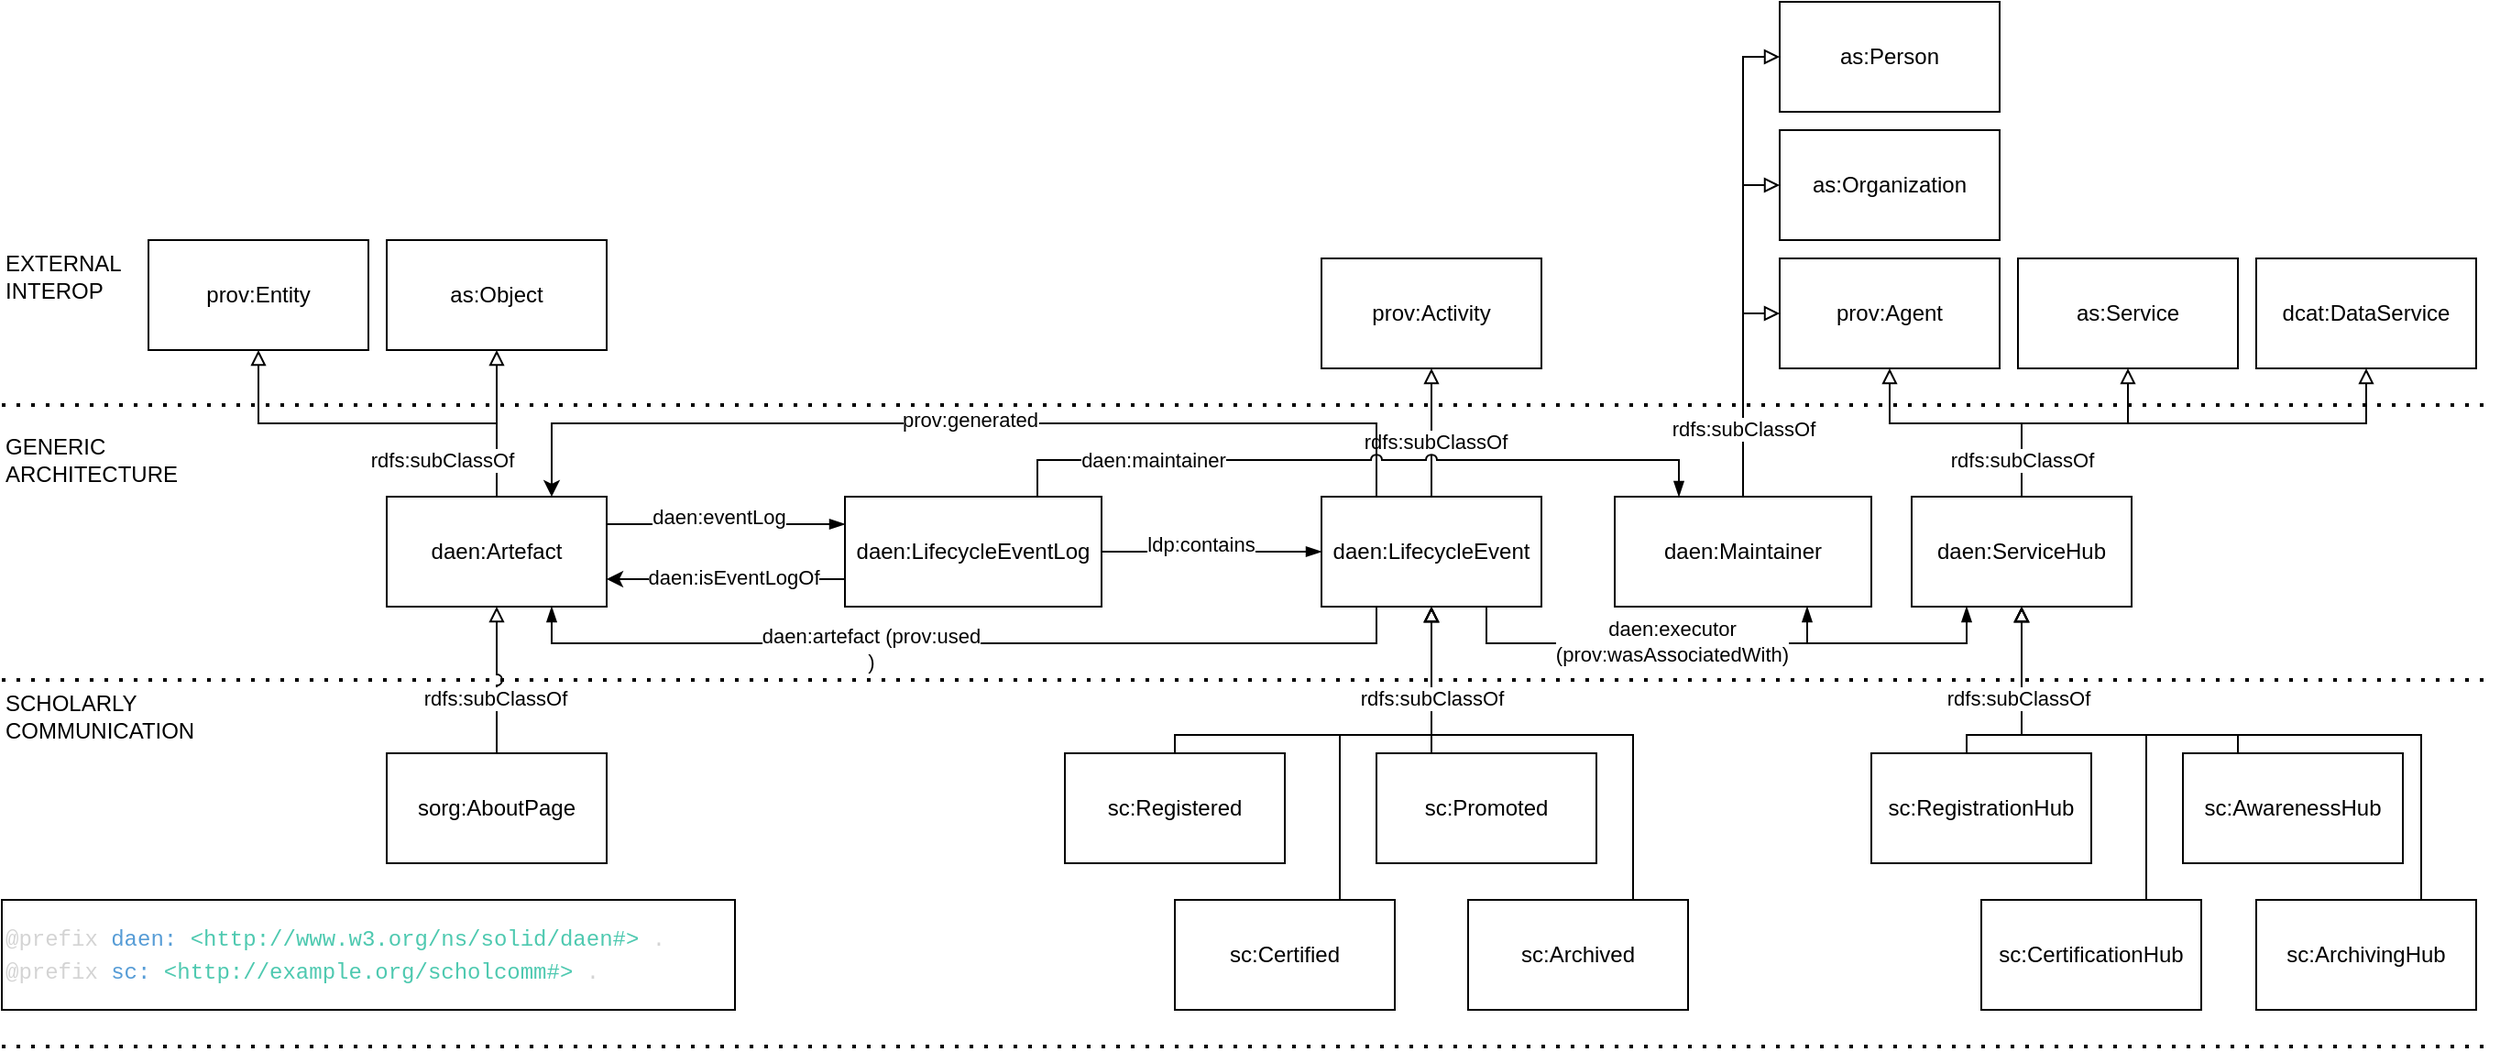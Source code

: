 <mxfile>
    <diagram id="96NRO8-w1tcUMCUkDhEH" name="Page-1">
        <mxGraphModel dx="1515" dy="1813" grid="1" gridSize="10" guides="1" tooltips="1" connect="1" arrows="1" fold="1" page="1" pageScale="1" pageWidth="827" pageHeight="1169" math="0" shadow="0">
            <root>
                <mxCell id="0"/>
                <mxCell id="1" parent="0"/>
                <mxCell id="89" style="edgeStyle=orthogonalEdgeStyle;rounded=0;orthogonalLoop=1;jettySize=auto;html=1;exitX=0.75;exitY=1;exitDx=0;exitDy=0;entryX=0.75;entryY=1;entryDx=0;entryDy=0;endArrow=blockThin;endFill=1;" parent="1" source="4" target="69" edge="1">
                    <mxGeometry relative="1" as="geometry"/>
                </mxCell>
                <mxCell id="2" value="prov:Activity" style="rounded=0;whiteSpace=wrap;html=1;" parent="1" vertex="1">
                    <mxGeometry x="360" y="10" width="120" height="60" as="geometry"/>
                </mxCell>
                <mxCell id="6" style="edgeStyle=orthogonalEdgeStyle;rounded=0;orthogonalLoop=1;jettySize=auto;html=1;exitX=0.5;exitY=0;exitDx=0;exitDy=0;endArrow=block;endFill=0;" parent="1" source="4" target="2" edge="1">
                    <mxGeometry relative="1" as="geometry"/>
                </mxCell>
                <mxCell id="7" value="rdfs:subClassOf" style="edgeLabel;html=1;align=center;verticalAlign=middle;resizable=0;points=[];" parent="6" vertex="1" connectable="0">
                    <mxGeometry x="-0.127" y="-2" relative="1" as="geometry">
                        <mxPoint as="offset"/>
                    </mxGeometry>
                </mxCell>
                <mxCell id="46" style="edgeStyle=orthogonalEdgeStyle;rounded=0;orthogonalLoop=1;jettySize=auto;html=1;exitX=0.75;exitY=1;exitDx=0;exitDy=0;entryX=0.25;entryY=1;entryDx=0;entryDy=0;endArrow=blockThin;endFill=1;" parent="1" source="4" target="11" edge="1">
                    <mxGeometry relative="1" as="geometry"/>
                </mxCell>
                <mxCell id="47" value="daen:executor&lt;br&gt;(prov:wasAssociatedWith)" style="edgeLabel;html=1;align=center;verticalAlign=middle;resizable=0;points=[];" parent="46" vertex="1" connectable="0">
                    <mxGeometry x="-0.024" y="1" relative="1" as="geometry">
                        <mxPoint x="-27" as="offset"/>
                    </mxGeometry>
                </mxCell>
                <mxCell id="4" value="daen:LifecycleEvent" style="rounded=0;whiteSpace=wrap;html=1;" parent="1" vertex="1">
                    <mxGeometry x="360" y="140" width="120" height="60" as="geometry"/>
                </mxCell>
                <mxCell id="8" value="prov:Agent" style="rounded=0;whiteSpace=wrap;html=1;" parent="1" vertex="1">
                    <mxGeometry x="610" y="10" width="120" height="60" as="geometry"/>
                </mxCell>
                <mxCell id="88" style="edgeStyle=orthogonalEdgeStyle;rounded=0;orthogonalLoop=1;jettySize=auto;html=1;exitX=0.5;exitY=0;exitDx=0;exitDy=0;entryX=0.5;entryY=1;entryDx=0;entryDy=0;endArrow=block;endFill=0;" parent="1" source="11" target="87" edge="1">
                    <mxGeometry relative="1" as="geometry">
                        <Array as="points">
                            <mxPoint x="742" y="100"/>
                            <mxPoint x="930" y="100"/>
                        </Array>
                    </mxGeometry>
                </mxCell>
                <mxCell id="11" value="daen:ServiceHub" style="rounded=0;whiteSpace=wrap;html=1;" parent="1" vertex="1">
                    <mxGeometry x="682" y="140" width="120" height="60" as="geometry"/>
                </mxCell>
                <mxCell id="38" style="edgeStyle=orthogonalEdgeStyle;rounded=0;orthogonalLoop=1;jettySize=auto;html=1;exitX=0.25;exitY=0;exitDx=0;exitDy=0;entryX=0.5;entryY=1;entryDx=0;entryDy=0;endArrow=block;endFill=0;" parent="1" source="12" target="11" edge="1">
                    <mxGeometry relative="1" as="geometry">
                        <Array as="points">
                            <mxPoint x="712" y="280"/>
                            <mxPoint x="712" y="270"/>
                            <mxPoint x="742" y="270"/>
                        </Array>
                    </mxGeometry>
                </mxCell>
                <mxCell id="12" value="sc:RegistrationHub" style="rounded=0;whiteSpace=wrap;html=1;" parent="1" vertex="1">
                    <mxGeometry x="660" y="280" width="120" height="60" as="geometry"/>
                </mxCell>
                <mxCell id="14" value="as:Object" style="rounded=0;whiteSpace=wrap;html=1;" parent="1" vertex="1">
                    <mxGeometry x="-150" width="120" height="60" as="geometry"/>
                </mxCell>
                <mxCell id="15" value="as:Service" style="rounded=0;whiteSpace=wrap;html=1;" parent="1" vertex="1">
                    <mxGeometry x="740" y="10" width="120" height="60" as="geometry"/>
                </mxCell>
                <mxCell id="16" style="edgeStyle=orthogonalEdgeStyle;rounded=0;orthogonalLoop=1;jettySize=auto;html=1;exitX=0.5;exitY=0;exitDx=0;exitDy=0;entryX=0.5;entryY=1;entryDx=0;entryDy=0;endArrow=block;endFill=0;" parent="1" source="11" target="15" edge="1">
                    <mxGeometry relative="1" as="geometry">
                        <Array as="points">
                            <mxPoint x="742" y="100"/>
                            <mxPoint x="800" y="100"/>
                        </Array>
                    </mxGeometry>
                </mxCell>
                <mxCell id="9" style="edgeStyle=orthogonalEdgeStyle;rounded=0;orthogonalLoop=1;jettySize=auto;html=1;exitX=0.5;exitY=0;exitDx=0;exitDy=0;endArrow=block;endFill=0;" parent="1" source="11" target="8" edge="1">
                    <mxGeometry relative="1" as="geometry">
                        <Array as="points">
                            <mxPoint x="742" y="100"/>
                            <mxPoint x="670" y="100"/>
                        </Array>
                    </mxGeometry>
                </mxCell>
                <mxCell id="10" value="rdfs:subClassOf" style="edgeLabel;html=1;align=center;verticalAlign=middle;resizable=0;points=[];" parent="9" vertex="1" connectable="0">
                    <mxGeometry x="-0.127" y="-2" relative="1" as="geometry">
                        <mxPoint x="22" y="22" as="offset"/>
                    </mxGeometry>
                </mxCell>
                <mxCell id="18" style="edgeStyle=orthogonalEdgeStyle;rounded=0;orthogonalLoop=1;jettySize=auto;html=1;exitX=0.5;exitY=0;exitDx=0;exitDy=0;endArrow=block;endFill=0;" parent="1" source="17" target="14" edge="1">
                    <mxGeometry relative="1" as="geometry"/>
                </mxCell>
                <mxCell id="20" style="edgeStyle=orthogonalEdgeStyle;rounded=0;orthogonalLoop=1;jettySize=auto;html=1;exitX=0.5;exitY=0;exitDx=0;exitDy=0;entryX=0.5;entryY=1;entryDx=0;entryDy=0;endArrow=block;endFill=0;" parent="1" source="17" target="19" edge="1">
                    <mxGeometry relative="1" as="geometry"/>
                </mxCell>
                <mxCell id="35" value="rdfs:subClassOf" style="edgeLabel;html=1;align=center;verticalAlign=middle;resizable=0;points=[];" parent="20" vertex="1" connectable="0">
                    <mxGeometry x="-0.525" y="-1" relative="1" as="geometry">
                        <mxPoint x="-20" y="21" as="offset"/>
                    </mxGeometry>
                </mxCell>
                <mxCell id="80" style="edgeStyle=orthogonalEdgeStyle;rounded=0;orthogonalLoop=1;jettySize=auto;html=1;exitX=1;exitY=0.25;exitDx=0;exitDy=0;entryX=0;entryY=0.25;entryDx=0;entryDy=0;endArrow=blockThin;endFill=1;" parent="1" source="17" target="57" edge="1">
                    <mxGeometry relative="1" as="geometry"/>
                </mxCell>
                <mxCell id="81" value="daen:eventLog" style="edgeLabel;html=1;align=center;verticalAlign=middle;resizable=0;points=[];" parent="80" vertex="1" connectable="0">
                    <mxGeometry x="-0.062" y="4" relative="1" as="geometry">
                        <mxPoint as="offset"/>
                    </mxGeometry>
                </mxCell>
                <mxCell id="17" value="daen:Artefact" style="rounded=0;whiteSpace=wrap;html=1;" parent="1" vertex="1">
                    <mxGeometry x="-150" y="140" width="120" height="60" as="geometry"/>
                </mxCell>
                <mxCell id="19" value="prov:Entity" style="rounded=0;whiteSpace=wrap;html=1;" parent="1" vertex="1">
                    <mxGeometry x="-280" width="120" height="60" as="geometry"/>
                </mxCell>
                <mxCell id="39" style="edgeStyle=orthogonalEdgeStyle;rounded=0;orthogonalLoop=1;jettySize=auto;html=1;exitX=0.75;exitY=0;exitDx=0;exitDy=0;entryX=0.5;entryY=1;entryDx=0;entryDy=0;endArrow=block;endFill=0;" parent="1" source="21" target="11" edge="1">
                    <mxGeometry relative="1" as="geometry">
                        <Array as="points">
                            <mxPoint x="810" y="270"/>
                            <mxPoint x="742" y="270"/>
                        </Array>
                    </mxGeometry>
                </mxCell>
                <mxCell id="21" value="sc:CertificationHub" style="rounded=0;whiteSpace=wrap;html=1;" parent="1" vertex="1">
                    <mxGeometry x="720" y="360" width="120" height="60" as="geometry"/>
                </mxCell>
                <mxCell id="40" style="edgeStyle=orthogonalEdgeStyle;rounded=0;orthogonalLoop=1;jettySize=auto;html=1;entryX=0.5;entryY=1;entryDx=0;entryDy=0;endArrow=block;endFill=0;exitX=0.25;exitY=0;exitDx=0;exitDy=0;" parent="1" source="22" target="11" edge="1">
                    <mxGeometry relative="1" as="geometry">
                        <mxPoint x="860" y="280" as="sourcePoint"/>
                        <Array as="points">
                            <mxPoint x="860" y="270"/>
                            <mxPoint x="742" y="270"/>
                        </Array>
                    </mxGeometry>
                </mxCell>
                <mxCell id="22" value="sc:AwarenessHub" style="rounded=0;whiteSpace=wrap;html=1;" parent="1" vertex="1">
                    <mxGeometry x="830" y="280" width="120" height="60" as="geometry"/>
                </mxCell>
                <mxCell id="23" value="" style="endArrow=none;dashed=1;html=1;dashPattern=1 3;strokeWidth=2;" parent="1" edge="1">
                    <mxGeometry width="50" height="50" relative="1" as="geometry">
                        <mxPoint x="-360" y="240" as="sourcePoint"/>
                        <mxPoint x="1000" y="240" as="targetPoint"/>
                    </mxGeometry>
                </mxCell>
                <mxCell id="24" value="" style="endArrow=none;dashed=1;html=1;dashPattern=1 3;strokeWidth=2;" parent="1" edge="1">
                    <mxGeometry width="50" height="50" relative="1" as="geometry">
                        <mxPoint x="-360" y="440" as="sourcePoint"/>
                        <mxPoint x="1000" y="440" as="targetPoint"/>
                    </mxGeometry>
                </mxCell>
                <mxCell id="41" style="edgeStyle=orthogonalEdgeStyle;rounded=0;orthogonalLoop=1;jettySize=auto;html=1;exitX=0.75;exitY=0;exitDx=0;exitDy=0;endArrow=block;endFill=0;entryX=0.5;entryY=1;entryDx=0;entryDy=0;" parent="1" source="25" target="11" edge="1">
                    <mxGeometry relative="1" as="geometry">
                        <mxPoint x="682" y="180" as="targetPoint"/>
                        <Array as="points">
                            <mxPoint x="960" y="270"/>
                            <mxPoint x="742" y="270"/>
                        </Array>
                    </mxGeometry>
                </mxCell>
                <mxCell id="42" value="rdfs:subClassOf" style="edgeLabel;html=1;align=center;verticalAlign=middle;resizable=0;points=[];" parent="41" vertex="1" connectable="0">
                    <mxGeometry x="0.514" relative="1" as="geometry">
                        <mxPoint x="-24" y="-20" as="offset"/>
                    </mxGeometry>
                </mxCell>
                <mxCell id="25" value="sc:ArchivingHub" style="rounded=0;whiteSpace=wrap;html=1;" parent="1" vertex="1">
                    <mxGeometry x="870" y="360" width="120" height="60" as="geometry"/>
                </mxCell>
                <mxCell id="30" style="edgeStyle=orthogonalEdgeStyle;rounded=0;orthogonalLoop=1;jettySize=auto;html=1;exitX=0.5;exitY=0;exitDx=0;exitDy=0;entryX=0.5;entryY=1;entryDx=0;entryDy=0;endArrow=block;endFill=0;" parent="1" source="26" target="4" edge="1">
                    <mxGeometry relative="1" as="geometry">
                        <Array as="points">
                            <mxPoint x="280" y="270"/>
                            <mxPoint x="420" y="270"/>
                        </Array>
                    </mxGeometry>
                </mxCell>
                <mxCell id="26" value="sc:Registered" style="rounded=0;whiteSpace=wrap;html=1;" parent="1" vertex="1">
                    <mxGeometry x="220" y="280" width="120" height="60" as="geometry"/>
                </mxCell>
                <mxCell id="86" style="edgeStyle=orthogonalEdgeStyle;rounded=0;orthogonalLoop=1;jettySize=auto;html=1;exitX=0.75;exitY=0;exitDx=0;exitDy=0;entryX=0.5;entryY=1;entryDx=0;entryDy=0;endArrow=block;endFill=0;" parent="1" source="27" target="4" edge="1">
                    <mxGeometry relative="1" as="geometry">
                        <Array as="points">
                            <mxPoint x="370" y="270"/>
                            <mxPoint x="420" y="270"/>
                        </Array>
                    </mxGeometry>
                </mxCell>
                <mxCell id="27" value="sc:Certified" style="rounded=0;whiteSpace=wrap;html=1;" parent="1" vertex="1">
                    <mxGeometry x="280" y="360" width="120" height="60" as="geometry"/>
                </mxCell>
                <mxCell id="32" style="edgeStyle=orthogonalEdgeStyle;rounded=0;orthogonalLoop=1;jettySize=auto;html=1;exitX=0.5;exitY=0;exitDx=0;exitDy=0;endArrow=block;endFill=0;entryX=0.5;entryY=1;entryDx=0;entryDy=0;" parent="1" source="28" target="4" edge="1">
                    <mxGeometry relative="1" as="geometry">
                        <mxPoint x="558" y="290" as="targetPoint"/>
                        <Array as="points">
                            <mxPoint x="420" y="280"/>
                        </Array>
                    </mxGeometry>
                </mxCell>
                <mxCell id="28" value="sc:Promoted" style="rounded=0;whiteSpace=wrap;html=1;" parent="1" vertex="1">
                    <mxGeometry x="390" y="280" width="120" height="60" as="geometry"/>
                </mxCell>
                <mxCell id="33" style="edgeStyle=orthogonalEdgeStyle;rounded=0;orthogonalLoop=1;jettySize=auto;html=1;exitX=0.75;exitY=0;exitDx=0;exitDy=0;entryX=0.5;entryY=1;entryDx=0;entryDy=0;endArrow=block;endFill=0;" parent="1" source="29" target="4" edge="1">
                    <mxGeometry relative="1" as="geometry">
                        <Array as="points">
                            <mxPoint x="530" y="270"/>
                            <mxPoint x="420" y="270"/>
                        </Array>
                    </mxGeometry>
                </mxCell>
                <mxCell id="36" value="rdfs:subClassOf" style="edgeLabel;html=1;align=center;verticalAlign=middle;resizable=0;points=[];" parent="33" vertex="1" connectable="0">
                    <mxGeometry x="0.525" y="2" relative="1" as="geometry">
                        <mxPoint x="2" y="-14" as="offset"/>
                    </mxGeometry>
                </mxCell>
                <mxCell id="29" value="sc:Archived" style="rounded=0;whiteSpace=wrap;html=1;" parent="1" vertex="1">
                    <mxGeometry x="440" y="360" width="120" height="60" as="geometry"/>
                </mxCell>
                <mxCell id="67" style="edgeStyle=orthogonalEdgeStyle;rounded=0;jumpStyle=arc;orthogonalLoop=1;jettySize=auto;html=1;exitX=0.5;exitY=0;exitDx=0;exitDy=0;entryX=0.5;entryY=1;entryDx=0;entryDy=0;fontSize=11;endArrow=block;endFill=0;" parent="1" source="43" target="17" edge="1">
                    <mxGeometry relative="1" as="geometry"/>
                </mxCell>
                <mxCell id="90" value="rdfs:subClassOf" style="edgeLabel;html=1;align=center;verticalAlign=middle;resizable=0;points=[];" parent="67" vertex="1" connectable="0">
                    <mxGeometry x="-0.233" y="2" relative="1" as="geometry">
                        <mxPoint x="1" as="offset"/>
                    </mxGeometry>
                </mxCell>
                <mxCell id="43" value="sorg:AboutPage" style="rounded=0;whiteSpace=wrap;html=1;" parent="1" vertex="1">
                    <mxGeometry x="-150" y="280" width="120" height="60" as="geometry"/>
                </mxCell>
                <mxCell id="44" value="EXTERNAL&lt;br&gt;INTEROP" style="text;html=1;strokeColor=none;fillColor=none;align=left;verticalAlign=middle;whiteSpace=wrap;rounded=0;" parent="1" vertex="1">
                    <mxGeometry x="-360" y="10" width="60" height="20" as="geometry"/>
                </mxCell>
                <mxCell id="45" value="GENERIC&lt;br&gt;ARCHITECTURE" style="text;html=1;strokeColor=none;fillColor=none;align=left;verticalAlign=middle;whiteSpace=wrap;rounded=0;" parent="1" vertex="1">
                    <mxGeometry x="-360" y="110" width="60" height="20" as="geometry"/>
                </mxCell>
                <mxCell id="49" style="edgeStyle=orthogonalEdgeStyle;rounded=0;orthogonalLoop=1;jettySize=auto;html=1;exitX=0.25;exitY=1;exitDx=0;exitDy=0;entryX=0.75;entryY=1;entryDx=0;entryDy=0;endArrow=blockThin;endFill=1;jumpStyle=arc;" parent="1" source="4" target="17" edge="1">
                    <mxGeometry relative="1" as="geometry"/>
                </mxCell>
                <mxCell id="50" value="daen:artefact (prov:used&lt;br style=&quot;font-size: 11px;&quot;&gt;)" style="edgeLabel;align=center;verticalAlign=middle;resizable=0;points=[];spacing=2;imageAspect=1;html=1;labelPosition=center;verticalLabelPosition=middle;fontSize=11;" parent="49" vertex="1" connectable="0">
                    <mxGeometry x="0.209" y="2" relative="1" as="geometry">
                        <mxPoint y="1" as="offset"/>
                    </mxGeometry>
                </mxCell>
                <mxCell id="53" value="SCHOLARLY&lt;br&gt;COMMUNICATION" style="text;html=1;strokeColor=none;fillColor=none;align=left;verticalAlign=middle;whiteSpace=wrap;rounded=0;" parent="1" vertex="1">
                    <mxGeometry x="-360" y="250" width="60" height="20" as="geometry"/>
                </mxCell>
                <mxCell id="82" style="edgeStyle=orthogonalEdgeStyle;rounded=0;orthogonalLoop=1;jettySize=auto;html=1;exitX=1;exitY=0.5;exitDx=0;exitDy=0;entryX=0;entryY=0.5;entryDx=0;entryDy=0;endArrow=blockThin;endFill=1;" parent="1" source="57" target="4" edge="1">
                    <mxGeometry relative="1" as="geometry"/>
                </mxCell>
                <mxCell id="84" value="ldp:contains" style="edgeLabel;html=1;align=center;verticalAlign=middle;resizable=0;points=[];" parent="82" vertex="1" connectable="0">
                    <mxGeometry x="-0.121" y="4" relative="1" as="geometry">
                        <mxPoint x="1" as="offset"/>
                    </mxGeometry>
                </mxCell>
                <mxCell id="v-Gxst9eKZCNWyyGpTo5-90" style="edgeStyle=orthogonalEdgeStyle;rounded=0;orthogonalLoop=1;jettySize=auto;html=1;exitX=0;exitY=0.75;exitDx=0;exitDy=0;entryX=1;entryY=0.75;entryDx=0;entryDy=0;" parent="1" source="57" target="17" edge="1">
                    <mxGeometry relative="1" as="geometry"/>
                </mxCell>
                <mxCell id="v-Gxst9eKZCNWyyGpTo5-91" value="daen:isEventLogOf" style="edgeLabel;html=1;align=center;verticalAlign=middle;resizable=0;points=[];" parent="v-Gxst9eKZCNWyyGpTo5-90" vertex="1" connectable="0">
                    <mxGeometry x="0.326" y="-1" relative="1" as="geometry">
                        <mxPoint x="25" as="offset"/>
                    </mxGeometry>
                </mxCell>
                <mxCell id="92" style="edgeStyle=orthogonalEdgeStyle;html=1;exitX=0.25;exitY=0;exitDx=0;exitDy=0;entryX=0.75;entryY=0;entryDx=0;entryDy=0;rounded=0;jumpStyle=arc;" parent="1" source="4" target="17" edge="1">
                    <mxGeometry relative="1" as="geometry">
                        <Array as="points">
                            <mxPoint x="390" y="100"/>
                            <mxPoint x="-60" y="100"/>
                        </Array>
                    </mxGeometry>
                </mxCell>
                <mxCell id="93" value="prov:generated" style="edgeLabel;html=1;align=center;verticalAlign=middle;resizable=0;points=[];" parent="92" vertex="1" connectable="0">
                    <mxGeometry x="-0.01" y="-2" relative="1" as="geometry">
                        <mxPoint as="offset"/>
                    </mxGeometry>
                </mxCell>
                <mxCell id="57" value="daen:LifecycleEventLog" style="rounded=0;whiteSpace=wrap;html=1;" parent="1" vertex="1">
                    <mxGeometry x="100" y="140" width="140" height="60" as="geometry"/>
                </mxCell>
                <mxCell id="65" value="&lt;div style=&quot;color: rgb(212 , 212 , 212) ; font-family: &amp;#34;menlo&amp;#34; , &amp;#34;monaco&amp;#34; , &amp;#34;courier new&amp;#34; , monospace ; font-size: 12px ; line-height: 18px&quot;&gt;&lt;div&gt;@prefix &lt;span style=&quot;color: rgb(86 , 156 , 214)&quot;&gt;daen:&lt;/span&gt; &lt;span style=&quot;color: rgb(78 , 201 , 176)&quot;&gt;&amp;lt;http://www.w3.org/ns/solid/daen#&amp;gt;&lt;/span&gt; . &lt;/div&gt;&lt;div&gt;@prefix &lt;span style=&quot;color: rgb(86 , 156 , 214)&quot;&gt;sc:&lt;/span&gt; &lt;span style=&quot;color: rgb(78 , 201 , 176)&quot;&gt;&amp;lt;http://example.org/scholcomm#&amp;gt;&lt;/span&gt; . &lt;/div&gt;&lt;/div&gt;" style="rounded=0;whiteSpace=wrap;html=1;fontSize=11;align=left;" parent="1" vertex="1">
                    <mxGeometry x="-360" y="360" width="400" height="60" as="geometry"/>
                </mxCell>
                <mxCell id="73" style="edgeStyle=orthogonalEdgeStyle;rounded=0;orthogonalLoop=1;jettySize=auto;html=1;exitX=0.75;exitY=0;exitDx=0;exitDy=0;entryX=0.25;entryY=0;entryDx=0;entryDy=0;endArrow=blockThin;endFill=1;jumpStyle=arc;" parent="1" source="57" target="69" edge="1">
                    <mxGeometry relative="1" as="geometry"/>
                </mxCell>
                <mxCell id="74" value="daen:maintainer" style="edgeLabel;html=1;align=center;verticalAlign=middle;resizable=0;points=[];" parent="73" vertex="1" connectable="0">
                    <mxGeometry x="-0.699" y="4" relative="1" as="geometry">
                        <mxPoint x="24" y="4" as="offset"/>
                    </mxGeometry>
                </mxCell>
                <mxCell id="75" style="edgeStyle=orthogonalEdgeStyle;rounded=0;orthogonalLoop=1;jettySize=auto;html=1;exitX=0.5;exitY=0;exitDx=0;exitDy=0;entryX=0;entryY=0.5;entryDx=0;entryDy=0;endArrow=block;endFill=0;" parent="1" source="69" target="77" edge="1">
                    <mxGeometry relative="1" as="geometry"/>
                </mxCell>
                <mxCell id="78" style="edgeStyle=orthogonalEdgeStyle;rounded=0;orthogonalLoop=1;jettySize=auto;html=1;exitX=0.5;exitY=0;exitDx=0;exitDy=0;entryX=0;entryY=0.5;entryDx=0;entryDy=0;endArrow=block;endFill=0;" parent="1" source="69" target="76" edge="1">
                    <mxGeometry relative="1" as="geometry"/>
                </mxCell>
                <mxCell id="69" value="daen:Maintainer" style="rounded=0;whiteSpace=wrap;html=1;" parent="1" vertex="1">
                    <mxGeometry x="520" y="140" width="140" height="60" as="geometry"/>
                </mxCell>
                <mxCell id="76" value="as:Organization" style="rounded=0;whiteSpace=wrap;html=1;" parent="1" vertex="1">
                    <mxGeometry x="610" y="-60" width="120" height="60" as="geometry"/>
                </mxCell>
                <mxCell id="77" value="as:Person" style="rounded=0;whiteSpace=wrap;html=1;" parent="1" vertex="1">
                    <mxGeometry x="610" y="-130" width="120" height="60" as="geometry"/>
                </mxCell>
                <mxCell id="34" value="" style="endArrow=none;dashed=1;html=1;dashPattern=1 3;strokeWidth=2;" parent="1" edge="1">
                    <mxGeometry width="50" height="50" relative="1" as="geometry">
                        <mxPoint x="-360" y="90" as="sourcePoint"/>
                        <mxPoint x="1000" y="90" as="targetPoint"/>
                    </mxGeometry>
                </mxCell>
                <mxCell id="71" style="edgeStyle=orthogonalEdgeStyle;rounded=0;orthogonalLoop=1;jettySize=auto;html=1;exitX=0.5;exitY=0;exitDx=0;exitDy=0;entryX=0;entryY=0.5;entryDx=0;entryDy=0;endArrow=block;endFill=0;" parent="1" source="69" target="8" edge="1">
                    <mxGeometry relative="1" as="geometry"/>
                </mxCell>
                <mxCell id="72" value="rdfs:subClassOf" style="edgeLabel;html=1;align=center;verticalAlign=middle;resizable=0;points=[];" parent="71" vertex="1" connectable="0">
                    <mxGeometry x="-0.673" y="3" relative="1" as="geometry">
                        <mxPoint x="3" y="-18" as="offset"/>
                    </mxGeometry>
                </mxCell>
                <mxCell id="87" value="dcat:DataService" style="rounded=0;whiteSpace=wrap;html=1;" parent="1" vertex="1">
                    <mxGeometry x="870" y="10" width="120" height="60" as="geometry"/>
                </mxCell>
            </root>
        </mxGraphModel>
    </diagram>
    <diagram id="2PWo6E2oU9eMiRFpoRWX" name="Page-2">
        <mxGraphModel dx="1515" dy="644" grid="1" gridSize="10" guides="1" tooltips="1" connect="1" arrows="1" fold="1" page="1" pageScale="1" pageWidth="827" pageHeight="1169" math="0" shadow="0">
            <root>
                <mxCell id="ksJMwnucMTG4WgAD_6or-0"/>
                <mxCell id="ksJMwnucMTG4WgAD_6or-1" parent="ksJMwnucMTG4WgAD_6or-0"/>
                <mxCell id="sRG0bVfzrxOdBr51Hzcg-0" style="edgeStyle=orthogonalEdgeStyle;rounded=0;orthogonalLoop=1;jettySize=auto;html=1;endArrow=blockThin;endFill=1;entryX=0;entryY=0.75;entryDx=0;entryDy=0;exitX=1;exitY=0.5;exitDx=0;exitDy=0;" parent="ksJMwnucMTG4WgAD_6or-1" source="sRG0bVfzrxOdBr51Hzcg-3" target="sRG0bVfzrxOdBr51Hzcg-15" edge="1">
                    <mxGeometry relative="1" as="geometry">
                        <mxPoint x="240" y="310" as="sourcePoint"/>
                        <mxPoint x="310" y="190" as="targetPoint"/>
                        <Array as="points">
                            <mxPoint x="320" y="300"/>
                            <mxPoint x="320" y="185"/>
                        </Array>
                    </mxGeometry>
                </mxCell>
                <mxCell id="sRG0bVfzrxOdBr51Hzcg-1" style="edgeStyle=orthogonalEdgeStyle;rounded=0;orthogonalLoop=1;jettySize=auto;html=1;endArrow=blockThin;endFill=1;entryX=0;entryY=0.5;entryDx=0;entryDy=0;exitX=1;exitY=0.5;exitDx=0;exitDy=0;" parent="ksJMwnucMTG4WgAD_6or-1" source="sRG0bVfzrxOdBr51Hzcg-3" target="sRG0bVfzrxOdBr51Hzcg-4" edge="1">
                    <mxGeometry relative="1" as="geometry">
                        <mxPoint x="240" y="250" as="sourcePoint"/>
                        <mxPoint x="350" y="280" as="targetPoint"/>
                    </mxGeometry>
                </mxCell>
                <mxCell id="sRG0bVfzrxOdBr51Hzcg-2" value="daen:executor" style="edgeLabel;html=1;align=center;verticalAlign=middle;resizable=0;points=[];" parent="sRG0bVfzrxOdBr51Hzcg-1" vertex="1" connectable="0">
                    <mxGeometry x="-0.024" y="1" relative="1" as="geometry">
                        <mxPoint x="-4" y="1" as="offset"/>
                    </mxGeometry>
                </mxCell>
                <mxCell id="sRG0bVfzrxOdBr51Hzcg-22" value="prov:startedAtTime" style="edgeStyle=orthogonalEdgeStyle;rounded=0;orthogonalLoop=1;jettySize=auto;html=1;exitX=0.25;exitY=1;exitDx=0;exitDy=0;entryX=0.5;entryY=0;entryDx=0;entryDy=0;" parent="ksJMwnucMTG4WgAD_6or-1" source="sRG0bVfzrxOdBr51Hzcg-3" target="sRG0bVfzrxOdBr51Hzcg-21" edge="1">
                    <mxGeometry relative="1" as="geometry"/>
                </mxCell>
                <mxCell id="sRG0bVfzrxOdBr51Hzcg-24" style="edgeStyle=orthogonalEdgeStyle;rounded=0;orthogonalLoop=1;jettySize=auto;html=1;exitX=0.75;exitY=1;exitDx=0;exitDy=0;entryX=0.5;entryY=0;entryDx=0;entryDy=0;" parent="ksJMwnucMTG4WgAD_6or-1" source="sRG0bVfzrxOdBr51Hzcg-3" target="sRG0bVfzrxOdBr51Hzcg-23" edge="1">
                    <mxGeometry relative="1" as="geometry"/>
                </mxCell>
                <mxCell id="sRG0bVfzrxOdBr51Hzcg-25" value="prov:endedAtTime" style="edgeLabel;html=1;align=center;verticalAlign=middle;resizable=0;points=[];" parent="sRG0bVfzrxOdBr51Hzcg-24" vertex="1" connectable="0">
                    <mxGeometry x="-0.048" y="2" relative="1" as="geometry">
                        <mxPoint as="offset"/>
                    </mxGeometry>
                </mxCell>
                <mxCell id="sRG0bVfzrxOdBr51Hzcg-27" value="dct:title" style="edgeStyle=orthogonalEdgeStyle;rounded=0;orthogonalLoop=1;jettySize=auto;html=1;exitX=0.5;exitY=1;exitDx=0;exitDy=0;entryX=0.5;entryY=0;entryDx=0;entryDy=0;" parent="ksJMwnucMTG4WgAD_6or-1" source="sRG0bVfzrxOdBr51Hzcg-3" target="sRG0bVfzrxOdBr51Hzcg-26" edge="1">
                    <mxGeometry relative="1" as="geometry"/>
                </mxCell>
                <mxCell id="oqF87JzMDHWst9PpDzAJ-0" style="edgeStyle=orthogonalEdgeStyle;rounded=0;jumpStyle=arc;html=1;exitX=0;exitY=0.25;exitDx=0;exitDy=0;entryX=0.75;entryY=1;entryDx=0;entryDy=0;strokeColor=#000000;" parent="ksJMwnucMTG4WgAD_6or-1" source="sRG0bVfzrxOdBr51Hzcg-3" target="sRG0bVfzrxOdBr51Hzcg-7" edge="1">
                    <mxGeometry relative="1" as="geometry"/>
                </mxCell>
                <mxCell id="oqF87JzMDHWst9PpDzAJ-1" value="prov:generated" style="edgeLabel;html=1;align=center;verticalAlign=middle;resizable=0;points=[];" parent="oqF87JzMDHWst9PpDzAJ-0" vertex="1" connectable="0">
                    <mxGeometry x="-0.173" y="-4" relative="1" as="geometry">
                        <mxPoint as="offset"/>
                    </mxGeometry>
                </mxCell>
                <mxCell id="sRG0bVfzrxOdBr51Hzcg-3" value="daen:LifecycleEvent" style="rounded=0;whiteSpace=wrap;html=1;" parent="ksJMwnucMTG4WgAD_6or-1" vertex="1">
                    <mxGeometry x="80" y="270" width="140" height="60" as="geometry"/>
                </mxCell>
                <mxCell id="sRG0bVfzrxOdBr51Hzcg-4" value="daen:ServiceHub" style="rounded=0;whiteSpace=wrap;html=1;" parent="ksJMwnucMTG4WgAD_6or-1" vertex="1">
                    <mxGeometry x="344" y="270" width="136" height="60" as="geometry"/>
                </mxCell>
                <mxCell id="sRG0bVfzrxOdBr51Hzcg-5" style="edgeStyle=orthogonalEdgeStyle;rounded=0;orthogonalLoop=1;jettySize=auto;html=1;exitX=1;exitY=0.25;exitDx=0;exitDy=0;entryX=0;entryY=0.25;entryDx=0;entryDy=0;endArrow=blockThin;endFill=1;" parent="ksJMwnucMTG4WgAD_6or-1" source="sRG0bVfzrxOdBr51Hzcg-7" target="sRG0bVfzrxOdBr51Hzcg-12" edge="1">
                    <mxGeometry relative="1" as="geometry"/>
                </mxCell>
                <mxCell id="sRG0bVfzrxOdBr51Hzcg-6" value="daen:eventLog" style="edgeLabel;html=1;align=center;verticalAlign=middle;resizable=0;points=[];" parent="sRG0bVfzrxOdBr51Hzcg-5" vertex="1" connectable="0">
                    <mxGeometry x="-0.062" y="4" relative="1" as="geometry">
                        <mxPoint as="offset"/>
                    </mxGeometry>
                </mxCell>
                <mxCell id="sRG0bVfzrxOdBr51Hzcg-7" value="daen:Artefact" style="rounded=0;whiteSpace=wrap;html=1;" parent="ksJMwnucMTG4WgAD_6or-1" vertex="1">
                    <mxGeometry x="-160" y="140" width="120" height="60" as="geometry"/>
                </mxCell>
                <mxCell id="sRG0bVfzrxOdBr51Hzcg-8" style="edgeStyle=orthogonalEdgeStyle;rounded=0;orthogonalLoop=1;jettySize=auto;html=1;entryX=0.25;entryY=1;entryDx=0;entryDy=0;endArrow=blockThin;endFill=1;jumpStyle=arc;exitX=0;exitY=0.75;exitDx=0;exitDy=0;" parent="ksJMwnucMTG4WgAD_6or-1" source="sRG0bVfzrxOdBr51Hzcg-3" target="sRG0bVfzrxOdBr51Hzcg-7" edge="1">
                    <mxGeometry relative="1" as="geometry">
                        <mxPoint x="70" y="320" as="sourcePoint"/>
                    </mxGeometry>
                </mxCell>
                <mxCell id="sRG0bVfzrxOdBr51Hzcg-9" value="daen:artefact" style="edgeLabel;align=center;verticalAlign=middle;resizable=0;points=[];spacing=2;imageAspect=1;html=1;labelPosition=center;verticalLabelPosition=middle;fontSize=11;" parent="sRG0bVfzrxOdBr51Hzcg-8" vertex="1" connectable="0">
                    <mxGeometry x="0.209" y="2" relative="1" as="geometry">
                        <mxPoint y="-32" as="offset"/>
                    </mxGeometry>
                </mxCell>
                <mxCell id="sRG0bVfzrxOdBr51Hzcg-10" style="edgeStyle=orthogonalEdgeStyle;rounded=0;orthogonalLoop=1;jettySize=auto;html=1;exitX=0.5;exitY=1;exitDx=0;exitDy=0;entryX=0.5;entryY=0;entryDx=0;entryDy=0;endArrow=blockThin;endFill=1;" parent="ksJMwnucMTG4WgAD_6or-1" source="sRG0bVfzrxOdBr51Hzcg-12" target="sRG0bVfzrxOdBr51Hzcg-3" edge="1">
                    <mxGeometry relative="1" as="geometry"/>
                </mxCell>
                <mxCell id="sRG0bVfzrxOdBr51Hzcg-11" value="ldp:contains" style="edgeLabel;html=1;align=center;verticalAlign=middle;resizable=0;points=[];" parent="sRG0bVfzrxOdBr51Hzcg-10" vertex="1" connectable="0">
                    <mxGeometry x="-0.121" y="4" relative="1" as="geometry">
                        <mxPoint x="1" as="offset"/>
                    </mxGeometry>
                </mxCell>
                <mxCell id="sRG0bVfzrxOdBr51Hzcg-29" style="edgeStyle=orthogonalEdgeStyle;rounded=0;orthogonalLoop=1;jettySize=auto;html=1;exitX=0.5;exitY=0;exitDx=0;exitDy=0;entryX=0.5;entryY=1;entryDx=0;entryDy=0;" parent="ksJMwnucMTG4WgAD_6or-1" source="sRG0bVfzrxOdBr51Hzcg-12" target="sRG0bVfzrxOdBr51Hzcg-28" edge="1">
                    <mxGeometry relative="1" as="geometry"/>
                </mxCell>
                <mxCell id="sRG0bVfzrxOdBr51Hzcg-30" value="dct:title" style="edgeLabel;html=1;align=center;verticalAlign=middle;resizable=0;points=[];" parent="sRG0bVfzrxOdBr51Hzcg-29" vertex="1" connectable="0">
                    <mxGeometry x="0.062" y="-1" relative="1" as="geometry">
                        <mxPoint as="offset"/>
                    </mxGeometry>
                </mxCell>
                <mxCell id="ZkDn1CfLB4l6V54YgsKo-0" value="daen:isEventLogOf" style="edgeStyle=orthogonalEdgeStyle;rounded=0;orthogonalLoop=1;jettySize=auto;html=1;exitX=0;exitY=0.75;exitDx=0;exitDy=0;entryX=1;entryY=0.75;entryDx=0;entryDy=0;" parent="ksJMwnucMTG4WgAD_6or-1" source="sRG0bVfzrxOdBr51Hzcg-12" target="sRG0bVfzrxOdBr51Hzcg-7" edge="1">
                    <mxGeometry relative="1" as="geometry">
                        <Array as="points">
                            <mxPoint y="185"/>
                            <mxPoint y="185"/>
                        </Array>
                    </mxGeometry>
                </mxCell>
                <mxCell id="sRG0bVfzrxOdBr51Hzcg-12" value="daen:LifecycleEventLog" style="rounded=0;whiteSpace=wrap;html=1;" parent="ksJMwnucMTG4WgAD_6or-1" vertex="1">
                    <mxGeometry x="80" y="140" width="140" height="60" as="geometry"/>
                </mxCell>
                <mxCell id="sRG0bVfzrxOdBr51Hzcg-13" style="edgeStyle=orthogonalEdgeStyle;rounded=0;orthogonalLoop=1;jettySize=auto;html=1;exitX=1;exitY=0.5;exitDx=0;exitDy=0;entryX=0;entryY=0.5;entryDx=0;entryDy=0;endArrow=blockThin;endFill=1;jumpStyle=arc;" parent="ksJMwnucMTG4WgAD_6or-1" source="sRG0bVfzrxOdBr51Hzcg-12" target="sRG0bVfzrxOdBr51Hzcg-15" edge="1">
                    <mxGeometry relative="1" as="geometry"/>
                </mxCell>
                <mxCell id="sRG0bVfzrxOdBr51Hzcg-14" value="daen:maintainer" style="edgeLabel;html=1;align=center;verticalAlign=middle;resizable=0;points=[];" parent="sRG0bVfzrxOdBr51Hzcg-13" vertex="1" connectable="0">
                    <mxGeometry x="-0.699" y="4" relative="1" as="geometry">
                        <mxPoint x="41" y="4" as="offset"/>
                    </mxGeometry>
                </mxCell>
                <mxCell id="sRG0bVfzrxOdBr51Hzcg-15" value="daen:Maintainer" style="rounded=0;whiteSpace=wrap;html=1;" parent="ksJMwnucMTG4WgAD_6or-1" vertex="1">
                    <mxGeometry x="344" y="140" width="140" height="60" as="geometry"/>
                </mxCell>
                <mxCell id="sRG0bVfzrxOdBr51Hzcg-21" value="xsd:dateTime" style="rounded=0;whiteSpace=wrap;html=1;fillColor=#f5f5f5;strokeColor=#666666;fontColor=#333333;" parent="ksJMwnucMTG4WgAD_6or-1" vertex="1">
                    <mxGeometry x="10" y="370" width="100" height="30" as="geometry"/>
                </mxCell>
                <mxCell id="sRG0bVfzrxOdBr51Hzcg-23" value="xsd:dateTime" style="rounded=0;whiteSpace=wrap;html=1;fillColor=#f5f5f5;strokeColor=#666666;fontColor=#333333;" parent="ksJMwnucMTG4WgAD_6or-1" vertex="1">
                    <mxGeometry x="180" y="370" width="100" height="30" as="geometry"/>
                </mxCell>
                <mxCell id="sRG0bVfzrxOdBr51Hzcg-26" value="xsd:string" style="rounded=0;whiteSpace=wrap;html=1;fillColor=#f5f5f5;strokeColor=#666666;fontColor=#333333;" parent="ksJMwnucMTG4WgAD_6or-1" vertex="1">
                    <mxGeometry x="100" y="420" width="100" height="30" as="geometry"/>
                </mxCell>
                <mxCell id="sRG0bVfzrxOdBr51Hzcg-28" value="xsd:string" style="rounded=0;whiteSpace=wrap;html=1;fillColor=#f5f5f5;strokeColor=#666666;fontColor=#333333;" parent="ksJMwnucMTG4WgAD_6or-1" vertex="1">
                    <mxGeometry x="100" y="60" width="100" height="30" as="geometry"/>
                </mxCell>
            </root>
        </mxGraphModel>
    </diagram>
    <diagram name="Copy of Page-1" id="f-Zp_CdQPIKSHuFC4k1F">
        <mxGraphModel dx="1515" dy="1813" grid="1" gridSize="10" guides="1" tooltips="1" connect="1" arrows="1" fold="1" page="1" pageScale="1" pageWidth="827" pageHeight="1169" math="0" shadow="0">
            <root>
                <mxCell id="wFDMyYbytKA29luRA9tM-0"/>
                <mxCell id="wFDMyYbytKA29luRA9tM-1" parent="wFDMyYbytKA29luRA9tM-0"/>
                <mxCell id="wFDMyYbytKA29luRA9tM-57" value="&lt;div style=&quot;color: rgb(212 , 212 , 212) ; font-family: &amp;#34;menlo&amp;#34; , &amp;#34;monaco&amp;#34; , &amp;#34;courier new&amp;#34; , monospace ; font-size: 12px ; line-height: 18px&quot;&gt;&lt;div&gt;@prefix &lt;span style=&quot;color: rgb(86 , 156 , 214)&quot;&gt;daen:&lt;/span&gt; &lt;span style=&quot;color: rgb(78 , 201 , 176)&quot;&gt;&amp;lt;http://www.w3.org/ns/solid/daen#&amp;gt;&lt;/span&gt; . &lt;/div&gt;&lt;div&gt;@prefix &lt;span style=&quot;color: rgb(86 , 156 , 214)&quot;&gt;sc:&lt;/span&gt; &lt;span style=&quot;color: rgb(78 , 201 , 176)&quot;&gt;&amp;lt;http://example.org/scholcomm#&amp;gt;&lt;/span&gt; . &lt;/div&gt;&lt;/div&gt;" style="rounded=0;whiteSpace=wrap;html=1;fontSize=11;align=left;" parent="wFDMyYbytKA29luRA9tM-1" vertex="1">
                    <mxGeometry x="-360" y="360" width="400" height="60" as="geometry"/>
                </mxCell>
                <mxCell id="c8KaEqDkwgqlSaliDGjp-0" style="edgeStyle=orthogonalEdgeStyle;rounded=0;orthogonalLoop=1;jettySize=auto;html=1;exitX=0.75;exitY=1;exitDx=0;exitDy=0;entryX=0.75;entryY=1;entryDx=0;entryDy=0;endArrow=blockThin;endFill=1;" parent="wFDMyYbytKA29luRA9tM-1" source="c8KaEqDkwgqlSaliDGjp-6" target="c8KaEqDkwgqlSaliDGjp-37" edge="1">
                    <mxGeometry relative="1" as="geometry"/>
                </mxCell>
                <mxCell id="c8KaEqDkwgqlSaliDGjp-1" value="prov:Activity" style="rounded=0;whiteSpace=wrap;html=1;" parent="wFDMyYbytKA29luRA9tM-1" vertex="1">
                    <mxGeometry x="360" y="130" width="120" height="60" as="geometry"/>
                </mxCell>
                <mxCell id="c8KaEqDkwgqlSaliDGjp-2" style="edgeStyle=orthogonalEdgeStyle;rounded=0;orthogonalLoop=1;jettySize=auto;html=1;exitX=0.5;exitY=0;exitDx=0;exitDy=0;endArrow=block;endFill=0;" parent="wFDMyYbytKA29luRA9tM-1" source="c8KaEqDkwgqlSaliDGjp-6" target="c8KaEqDkwgqlSaliDGjp-1" edge="1">
                    <mxGeometry relative="1" as="geometry"/>
                </mxCell>
                <mxCell id="c8KaEqDkwgqlSaliDGjp-3" value="rdfs:subClassOf" style="edgeLabel;html=1;align=center;verticalAlign=middle;resizable=0;points=[];" parent="c8KaEqDkwgqlSaliDGjp-2" vertex="1" connectable="0">
                    <mxGeometry x="-0.127" y="-2" relative="1" as="geometry">
                        <mxPoint as="offset"/>
                    </mxGeometry>
                </mxCell>
                <mxCell id="c8KaEqDkwgqlSaliDGjp-4" style="edgeStyle=orthogonalEdgeStyle;rounded=0;orthogonalLoop=1;jettySize=auto;html=1;exitX=0.75;exitY=1;exitDx=0;exitDy=0;entryX=0.25;entryY=1;entryDx=0;entryDy=0;endArrow=blockThin;endFill=1;" parent="wFDMyYbytKA29luRA9tM-1" source="c8KaEqDkwgqlSaliDGjp-6" target="c8KaEqDkwgqlSaliDGjp-9" edge="1">
                    <mxGeometry relative="1" as="geometry"/>
                </mxCell>
                <mxCell id="c8KaEqDkwgqlSaliDGjp-5" value="daen:executor&lt;br&gt;(prov:wasAssociatedWith)" style="edgeLabel;html=1;align=center;verticalAlign=middle;resizable=0;points=[];" parent="c8KaEqDkwgqlSaliDGjp-4" vertex="1" connectable="0">
                    <mxGeometry x="-0.024" y="1" relative="1" as="geometry">
                        <mxPoint x="-27" as="offset"/>
                    </mxGeometry>
                </mxCell>
                <mxCell id="c8KaEqDkwgqlSaliDGjp-6" value="daen:LifecycleEvent" style="rounded=0;whiteSpace=wrap;html=1;" parent="wFDMyYbytKA29luRA9tM-1" vertex="1">
                    <mxGeometry x="360" y="260" width="120" height="60" as="geometry"/>
                </mxCell>
                <mxCell id="c8KaEqDkwgqlSaliDGjp-7" value="prov:Agent" style="rounded=0;whiteSpace=wrap;html=1;" parent="wFDMyYbytKA29luRA9tM-1" vertex="1">
                    <mxGeometry x="610" y="130" width="120" height="60" as="geometry"/>
                </mxCell>
                <mxCell id="c8KaEqDkwgqlSaliDGjp-8" style="edgeStyle=orthogonalEdgeStyle;rounded=0;orthogonalLoop=1;jettySize=auto;html=1;exitX=0.5;exitY=0;exitDx=0;exitDy=0;entryX=0.5;entryY=1;entryDx=0;entryDy=0;endArrow=block;endFill=0;" parent="wFDMyYbytKA29luRA9tM-1" source="c8KaEqDkwgqlSaliDGjp-9" target="c8KaEqDkwgqlSaliDGjp-43" edge="1">
                    <mxGeometry relative="1" as="geometry">
                        <Array as="points">
                            <mxPoint x="742" y="220"/>
                            <mxPoint x="930" y="220"/>
                        </Array>
                    </mxGeometry>
                </mxCell>
                <mxCell id="c8KaEqDkwgqlSaliDGjp-9" value="daen:ServiceHub" style="rounded=0;whiteSpace=wrap;html=1;" parent="wFDMyYbytKA29luRA9tM-1" vertex="1">
                    <mxGeometry x="682" y="260" width="120" height="60" as="geometry"/>
                </mxCell>
                <mxCell id="c8KaEqDkwgqlSaliDGjp-10" value="as:Object" style="rounded=0;whiteSpace=wrap;html=1;" parent="wFDMyYbytKA29luRA9tM-1" vertex="1">
                    <mxGeometry x="-150" y="120" width="120" height="60" as="geometry"/>
                </mxCell>
                <mxCell id="c8KaEqDkwgqlSaliDGjp-11" value="as:Service" style="rounded=0;whiteSpace=wrap;html=1;" parent="wFDMyYbytKA29luRA9tM-1" vertex="1">
                    <mxGeometry x="740" y="130" width="120" height="60" as="geometry"/>
                </mxCell>
                <mxCell id="c8KaEqDkwgqlSaliDGjp-12" style="edgeStyle=orthogonalEdgeStyle;rounded=0;orthogonalLoop=1;jettySize=auto;html=1;exitX=0.5;exitY=0;exitDx=0;exitDy=0;entryX=0.5;entryY=1;entryDx=0;entryDy=0;endArrow=block;endFill=0;" parent="wFDMyYbytKA29luRA9tM-1" source="c8KaEqDkwgqlSaliDGjp-9" target="c8KaEqDkwgqlSaliDGjp-11" edge="1">
                    <mxGeometry relative="1" as="geometry">
                        <Array as="points">
                            <mxPoint x="742" y="220"/>
                            <mxPoint x="800" y="220"/>
                        </Array>
                    </mxGeometry>
                </mxCell>
                <mxCell id="c8KaEqDkwgqlSaliDGjp-13" style="edgeStyle=orthogonalEdgeStyle;rounded=0;orthogonalLoop=1;jettySize=auto;html=1;exitX=0.5;exitY=0;exitDx=0;exitDy=0;endArrow=block;endFill=0;" parent="wFDMyYbytKA29luRA9tM-1" source="c8KaEqDkwgqlSaliDGjp-9" target="c8KaEqDkwgqlSaliDGjp-7" edge="1">
                    <mxGeometry relative="1" as="geometry">
                        <Array as="points">
                            <mxPoint x="742" y="220"/>
                            <mxPoint x="670" y="220"/>
                        </Array>
                    </mxGeometry>
                </mxCell>
                <mxCell id="c8KaEqDkwgqlSaliDGjp-14" value="rdfs:subClassOf" style="edgeLabel;html=1;align=center;verticalAlign=middle;resizable=0;points=[];" parent="c8KaEqDkwgqlSaliDGjp-13" vertex="1" connectable="0">
                    <mxGeometry x="-0.127" y="-2" relative="1" as="geometry">
                        <mxPoint x="22" y="22" as="offset"/>
                    </mxGeometry>
                </mxCell>
                <mxCell id="c8KaEqDkwgqlSaliDGjp-15" style="edgeStyle=orthogonalEdgeStyle;rounded=0;orthogonalLoop=1;jettySize=auto;html=1;exitX=0.5;exitY=0;exitDx=0;exitDy=0;endArrow=block;endFill=0;" parent="wFDMyYbytKA29luRA9tM-1" source="c8KaEqDkwgqlSaliDGjp-20" target="c8KaEqDkwgqlSaliDGjp-10" edge="1">
                    <mxGeometry relative="1" as="geometry"/>
                </mxCell>
                <mxCell id="c8KaEqDkwgqlSaliDGjp-16" style="edgeStyle=orthogonalEdgeStyle;rounded=0;orthogonalLoop=1;jettySize=auto;html=1;exitX=0.5;exitY=0;exitDx=0;exitDy=0;entryX=0.5;entryY=1;entryDx=0;entryDy=0;endArrow=block;endFill=0;" parent="wFDMyYbytKA29luRA9tM-1" source="c8KaEqDkwgqlSaliDGjp-20" target="c8KaEqDkwgqlSaliDGjp-21" edge="1">
                    <mxGeometry relative="1" as="geometry"/>
                </mxCell>
                <mxCell id="c8KaEqDkwgqlSaliDGjp-17" value="rdfs:subClassOf" style="edgeLabel;html=1;align=center;verticalAlign=middle;resizable=0;points=[];" parent="c8KaEqDkwgqlSaliDGjp-16" vertex="1" connectable="0">
                    <mxGeometry x="-0.525" y="-1" relative="1" as="geometry">
                        <mxPoint x="-20" y="21" as="offset"/>
                    </mxGeometry>
                </mxCell>
                <mxCell id="c8KaEqDkwgqlSaliDGjp-18" style="edgeStyle=orthogonalEdgeStyle;rounded=0;orthogonalLoop=1;jettySize=auto;html=1;exitX=1;exitY=0.25;exitDx=0;exitDy=0;entryX=0;entryY=0.25;entryDx=0;entryDy=0;endArrow=blockThin;endFill=1;" parent="wFDMyYbytKA29luRA9tM-1" source="c8KaEqDkwgqlSaliDGjp-20" target="c8KaEqDkwgqlSaliDGjp-32" edge="1">
                    <mxGeometry relative="1" as="geometry"/>
                </mxCell>
                <mxCell id="c8KaEqDkwgqlSaliDGjp-19" value="daen:eventLog" style="edgeLabel;html=1;align=center;verticalAlign=middle;resizable=0;points=[];" parent="c8KaEqDkwgqlSaliDGjp-18" vertex="1" connectable="0">
                    <mxGeometry x="-0.062" y="4" relative="1" as="geometry">
                        <mxPoint as="offset"/>
                    </mxGeometry>
                </mxCell>
                <mxCell id="c8KaEqDkwgqlSaliDGjp-20" value="daen:Artefact" style="rounded=0;whiteSpace=wrap;html=1;" parent="wFDMyYbytKA29luRA9tM-1" vertex="1">
                    <mxGeometry x="-150" y="260" width="120" height="60" as="geometry"/>
                </mxCell>
                <mxCell id="c8KaEqDkwgqlSaliDGjp-21" value="prov:Entity" style="rounded=0;whiteSpace=wrap;html=1;" parent="wFDMyYbytKA29luRA9tM-1" vertex="1">
                    <mxGeometry x="-280" y="120" width="120" height="60" as="geometry"/>
                </mxCell>
                <mxCell id="c8KaEqDkwgqlSaliDGjp-22" value="EXTERNAL&lt;br&gt;INTEROP" style="text;html=1;strokeColor=none;fillColor=none;align=left;verticalAlign=middle;whiteSpace=wrap;rounded=0;" parent="wFDMyYbytKA29luRA9tM-1" vertex="1">
                    <mxGeometry x="-360" y="130" width="60" height="20" as="geometry"/>
                </mxCell>
                <mxCell id="c8KaEqDkwgqlSaliDGjp-23" value="GENERIC&lt;br&gt;ARCHITECTURE" style="text;html=1;strokeColor=none;fillColor=none;align=left;verticalAlign=middle;whiteSpace=wrap;rounded=0;" parent="wFDMyYbytKA29luRA9tM-1" vertex="1">
                    <mxGeometry x="-360" y="230" width="60" height="20" as="geometry"/>
                </mxCell>
                <mxCell id="c8KaEqDkwgqlSaliDGjp-24" style="edgeStyle=orthogonalEdgeStyle;rounded=0;orthogonalLoop=1;jettySize=auto;html=1;exitX=0.25;exitY=1;exitDx=0;exitDy=0;entryX=0.75;entryY=1;entryDx=0;entryDy=0;endArrow=blockThin;endFill=1;jumpStyle=arc;" parent="wFDMyYbytKA29luRA9tM-1" source="c8KaEqDkwgqlSaliDGjp-6" target="c8KaEqDkwgqlSaliDGjp-20" edge="1">
                    <mxGeometry relative="1" as="geometry"/>
                </mxCell>
                <mxCell id="c8KaEqDkwgqlSaliDGjp-25" value="daen:artefact (prov:used&lt;br style=&quot;font-size: 11px;&quot;&gt;)" style="edgeLabel;align=center;verticalAlign=middle;resizable=0;points=[];spacing=2;imageAspect=1;html=1;labelPosition=center;verticalLabelPosition=middle;fontSize=11;" parent="c8KaEqDkwgqlSaliDGjp-24" vertex="1" connectable="0">
                    <mxGeometry x="0.209" y="2" relative="1" as="geometry">
                        <mxPoint y="1" as="offset"/>
                    </mxGeometry>
                </mxCell>
                <mxCell id="c8KaEqDkwgqlSaliDGjp-26" style="edgeStyle=orthogonalEdgeStyle;rounded=0;orthogonalLoop=1;jettySize=auto;html=1;exitX=1;exitY=0.5;exitDx=0;exitDy=0;entryX=0;entryY=0.5;entryDx=0;entryDy=0;endArrow=blockThin;endFill=1;" parent="wFDMyYbytKA29luRA9tM-1" source="c8KaEqDkwgqlSaliDGjp-32" target="c8KaEqDkwgqlSaliDGjp-6" edge="1">
                    <mxGeometry relative="1" as="geometry"/>
                </mxCell>
                <mxCell id="c8KaEqDkwgqlSaliDGjp-27" value="ldp:contains" style="edgeLabel;html=1;align=center;verticalAlign=middle;resizable=0;points=[];" parent="c8KaEqDkwgqlSaliDGjp-26" vertex="1" connectable="0">
                    <mxGeometry x="-0.121" y="4" relative="1" as="geometry">
                        <mxPoint x="1" as="offset"/>
                    </mxGeometry>
                </mxCell>
                <mxCell id="c8KaEqDkwgqlSaliDGjp-28" style="edgeStyle=orthogonalEdgeStyle;rounded=0;orthogonalLoop=1;jettySize=auto;html=1;exitX=0;exitY=0.75;exitDx=0;exitDy=0;entryX=1;entryY=0.75;entryDx=0;entryDy=0;" parent="wFDMyYbytKA29luRA9tM-1" source="c8KaEqDkwgqlSaliDGjp-32" target="c8KaEqDkwgqlSaliDGjp-20" edge="1">
                    <mxGeometry relative="1" as="geometry"/>
                </mxCell>
                <mxCell id="c8KaEqDkwgqlSaliDGjp-29" value="daen:isEventLogOf" style="edgeLabel;html=1;align=center;verticalAlign=middle;resizable=0;points=[];" parent="c8KaEqDkwgqlSaliDGjp-28" vertex="1" connectable="0">
                    <mxGeometry x="0.326" y="-1" relative="1" as="geometry">
                        <mxPoint x="25" as="offset"/>
                    </mxGeometry>
                </mxCell>
                <mxCell id="c8KaEqDkwgqlSaliDGjp-30" style="edgeStyle=orthogonalEdgeStyle;html=1;exitX=0.25;exitY=0;exitDx=0;exitDy=0;entryX=0.75;entryY=0;entryDx=0;entryDy=0;rounded=0;jumpStyle=arc;" parent="wFDMyYbytKA29luRA9tM-1" source="c8KaEqDkwgqlSaliDGjp-6" target="c8KaEqDkwgqlSaliDGjp-20" edge="1">
                    <mxGeometry relative="1" as="geometry">
                        <Array as="points">
                            <mxPoint x="390" y="220"/>
                            <mxPoint x="-60" y="220"/>
                        </Array>
                    </mxGeometry>
                </mxCell>
                <mxCell id="c8KaEqDkwgqlSaliDGjp-31" value="prov:generated" style="edgeLabel;html=1;align=center;verticalAlign=middle;resizable=0;points=[];" parent="c8KaEqDkwgqlSaliDGjp-30" vertex="1" connectable="0">
                    <mxGeometry x="-0.01" y="-2" relative="1" as="geometry">
                        <mxPoint as="offset"/>
                    </mxGeometry>
                </mxCell>
                <mxCell id="c8KaEqDkwgqlSaliDGjp-32" value="daen:LifecycleEventLog" style="rounded=0;whiteSpace=wrap;html=1;" parent="wFDMyYbytKA29luRA9tM-1" vertex="1">
                    <mxGeometry x="100" y="260" width="140" height="60" as="geometry"/>
                </mxCell>
                <mxCell id="c8KaEqDkwgqlSaliDGjp-33" style="edgeStyle=orthogonalEdgeStyle;rounded=0;orthogonalLoop=1;jettySize=auto;html=1;exitX=0.75;exitY=0;exitDx=0;exitDy=0;entryX=0.25;entryY=0;entryDx=0;entryDy=0;endArrow=blockThin;endFill=1;jumpStyle=arc;" parent="wFDMyYbytKA29luRA9tM-1" source="c8KaEqDkwgqlSaliDGjp-32" target="c8KaEqDkwgqlSaliDGjp-37" edge="1">
                    <mxGeometry relative="1" as="geometry"/>
                </mxCell>
                <mxCell id="c8KaEqDkwgqlSaliDGjp-34" value="daen:maintainer" style="edgeLabel;html=1;align=center;verticalAlign=middle;resizable=0;points=[];" parent="c8KaEqDkwgqlSaliDGjp-33" vertex="1" connectable="0">
                    <mxGeometry x="-0.699" y="4" relative="1" as="geometry">
                        <mxPoint x="24" y="4" as="offset"/>
                    </mxGeometry>
                </mxCell>
                <mxCell id="c8KaEqDkwgqlSaliDGjp-35" style="edgeStyle=orthogonalEdgeStyle;rounded=0;orthogonalLoop=1;jettySize=auto;html=1;exitX=0.5;exitY=0;exitDx=0;exitDy=0;entryX=0;entryY=0.5;entryDx=0;entryDy=0;endArrow=block;endFill=0;" parent="wFDMyYbytKA29luRA9tM-1" source="c8KaEqDkwgqlSaliDGjp-37" target="c8KaEqDkwgqlSaliDGjp-39" edge="1">
                    <mxGeometry relative="1" as="geometry"/>
                </mxCell>
                <mxCell id="c8KaEqDkwgqlSaliDGjp-36" style="edgeStyle=orthogonalEdgeStyle;rounded=0;orthogonalLoop=1;jettySize=auto;html=1;exitX=0.5;exitY=0;exitDx=0;exitDy=0;entryX=0;entryY=0.5;entryDx=0;entryDy=0;endArrow=block;endFill=0;" parent="wFDMyYbytKA29luRA9tM-1" source="c8KaEqDkwgqlSaliDGjp-37" target="c8KaEqDkwgqlSaliDGjp-38" edge="1">
                    <mxGeometry relative="1" as="geometry"/>
                </mxCell>
                <mxCell id="c8KaEqDkwgqlSaliDGjp-37" value="daen:Maintainer" style="rounded=0;whiteSpace=wrap;html=1;" parent="wFDMyYbytKA29luRA9tM-1" vertex="1">
                    <mxGeometry x="520" y="260" width="140" height="60" as="geometry"/>
                </mxCell>
                <mxCell id="c8KaEqDkwgqlSaliDGjp-38" value="as:Organization" style="rounded=0;whiteSpace=wrap;html=1;" parent="wFDMyYbytKA29luRA9tM-1" vertex="1">
                    <mxGeometry x="610" y="60" width="120" height="60" as="geometry"/>
                </mxCell>
                <mxCell id="c8KaEqDkwgqlSaliDGjp-39" value="as:Person" style="rounded=0;whiteSpace=wrap;html=1;" parent="wFDMyYbytKA29luRA9tM-1" vertex="1">
                    <mxGeometry x="610" y="-10" width="120" height="60" as="geometry"/>
                </mxCell>
                <mxCell id="c8KaEqDkwgqlSaliDGjp-40" value="" style="endArrow=none;dashed=1;html=1;dashPattern=1 3;strokeWidth=2;" parent="wFDMyYbytKA29luRA9tM-1" edge="1">
                    <mxGeometry width="50" height="50" relative="1" as="geometry">
                        <mxPoint x="-360" y="210" as="sourcePoint"/>
                        <mxPoint x="1000" y="210" as="targetPoint"/>
                    </mxGeometry>
                </mxCell>
                <mxCell id="c8KaEqDkwgqlSaliDGjp-41" style="edgeStyle=orthogonalEdgeStyle;rounded=0;orthogonalLoop=1;jettySize=auto;html=1;exitX=0.5;exitY=0;exitDx=0;exitDy=0;entryX=0;entryY=0.5;entryDx=0;entryDy=0;endArrow=block;endFill=0;" parent="wFDMyYbytKA29luRA9tM-1" source="c8KaEqDkwgqlSaliDGjp-37" target="c8KaEqDkwgqlSaliDGjp-7" edge="1">
                    <mxGeometry relative="1" as="geometry"/>
                </mxCell>
                <mxCell id="c8KaEqDkwgqlSaliDGjp-42" value="rdfs:subClassOf" style="edgeLabel;html=1;align=center;verticalAlign=middle;resizable=0;points=[];" parent="c8KaEqDkwgqlSaliDGjp-41" vertex="1" connectable="0">
                    <mxGeometry x="-0.673" y="3" relative="1" as="geometry">
                        <mxPoint x="3" y="-18" as="offset"/>
                    </mxGeometry>
                </mxCell>
                <mxCell id="c8KaEqDkwgqlSaliDGjp-43" value="dcat:DataService" style="rounded=0;whiteSpace=wrap;html=1;" parent="wFDMyYbytKA29luRA9tM-1" vertex="1">
                    <mxGeometry x="870" y="130" width="120" height="60" as="geometry"/>
                </mxCell>
            </root>
        </mxGraphModel>
    </diagram>
</mxfile>
